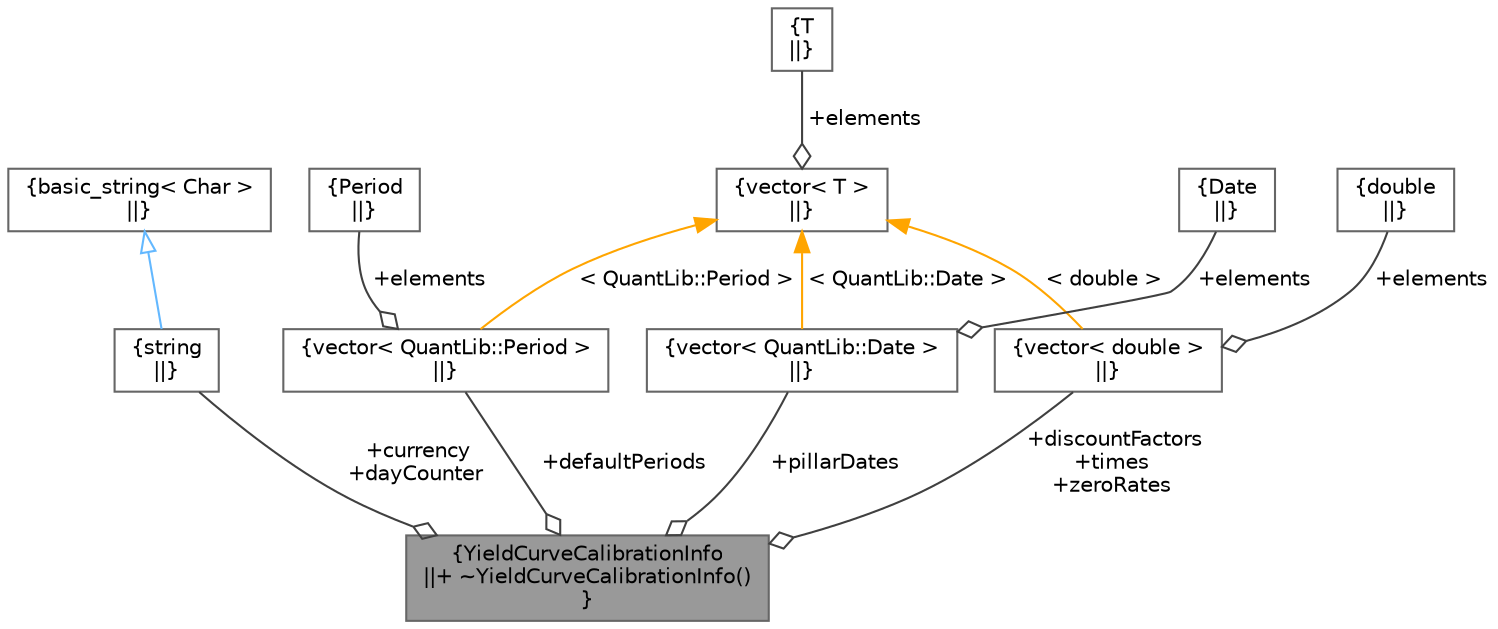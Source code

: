digraph "YieldCurveCalibrationInfo"
{
 // INTERACTIVE_SVG=YES
 // LATEX_PDF_SIZE
  bgcolor="transparent";
  edge [fontname=Helvetica,fontsize=10,labelfontname=Helvetica,labelfontsize=10];
  node [fontname=Helvetica,fontsize=10,shape=box,height=0.2,width=0.4];
  Node1 [label="{YieldCurveCalibrationInfo\n||+ ~YieldCurveCalibrationInfo()\l}",height=0.2,width=0.4,color="gray40", fillcolor="grey60", style="filled", fontcolor="black",tooltip=" "];
  Node2 -> Node1 [color="grey25",style="solid",label=" +defaultPeriods" ,arrowhead="odiamond"];
  Node2 [label="{vector\< QuantLib::Period \>\n||}",height=0.2,width=0.4,color="gray40", fillcolor="white", style="filled",tooltip=" "];
  Node3 -> Node2 [color="grey25",style="solid",label=" +elements" ,arrowhead="odiamond"];
  Node3 [label="{Period\n||}",height=0.2,width=0.4,color="gray40", fillcolor="white", style="filled",tooltip=" "];
  Node4 -> Node2 [dir="back",color="orange",style="solid",label=" \< QuantLib::Period \>" ];
  Node4 [label="{vector\< T \>\n||}",height=0.2,width=0.4,color="gray40", fillcolor="white", style="filled",tooltip=" "];
  Node5 -> Node4 [color="grey25",style="solid",label=" +elements" ,arrowhead="odiamond"];
  Node5 [label="{T\n||}",height=0.2,width=0.4,color="gray40", fillcolor="white", style="filled",tooltip=" "];
  Node6 -> Node1 [color="grey25",style="solid",label=" +currency\n+dayCounter" ,arrowhead="odiamond"];
  Node6 [label="{string\n||}",height=0.2,width=0.4,color="gray40", fillcolor="white", style="filled",tooltip=" "];
  Node7 -> Node6 [dir="back",color="steelblue1",style="solid",arrowtail="onormal"];
  Node7 [label="{basic_string\< Char \>\n||}",height=0.2,width=0.4,color="gray40", fillcolor="white", style="filled",tooltip=" "];
  Node8 -> Node1 [color="grey25",style="solid",label=" +pillarDates" ,arrowhead="odiamond"];
  Node8 [label="{vector\< QuantLib::Date \>\n||}",height=0.2,width=0.4,color="gray40", fillcolor="white", style="filled",tooltip=" "];
  Node9 -> Node8 [color="grey25",style="solid",label=" +elements" ,arrowhead="odiamond"];
  Node9 [label="{Date\n||}",height=0.2,width=0.4,color="gray40", fillcolor="white", style="filled",tooltip=" "];
  Node4 -> Node8 [dir="back",color="orange",style="solid",label=" \< QuantLib::Date \>" ];
  Node10 -> Node1 [color="grey25",style="solid",label=" +discountFactors\n+times\n+zeroRates" ,arrowhead="odiamond"];
  Node10 [label="{vector\< double \>\n||}",height=0.2,width=0.4,color="gray40", fillcolor="white", style="filled",tooltip=" "];
  Node11 -> Node10 [color="grey25",style="solid",label=" +elements" ,arrowhead="odiamond"];
  Node11 [label="{double\n||}",height=0.2,width=0.4,color="gray40", fillcolor="white", style="filled",tooltip=" "];
  Node4 -> Node10 [dir="back",color="orange",style="solid",label=" \< double \>" ];
}
